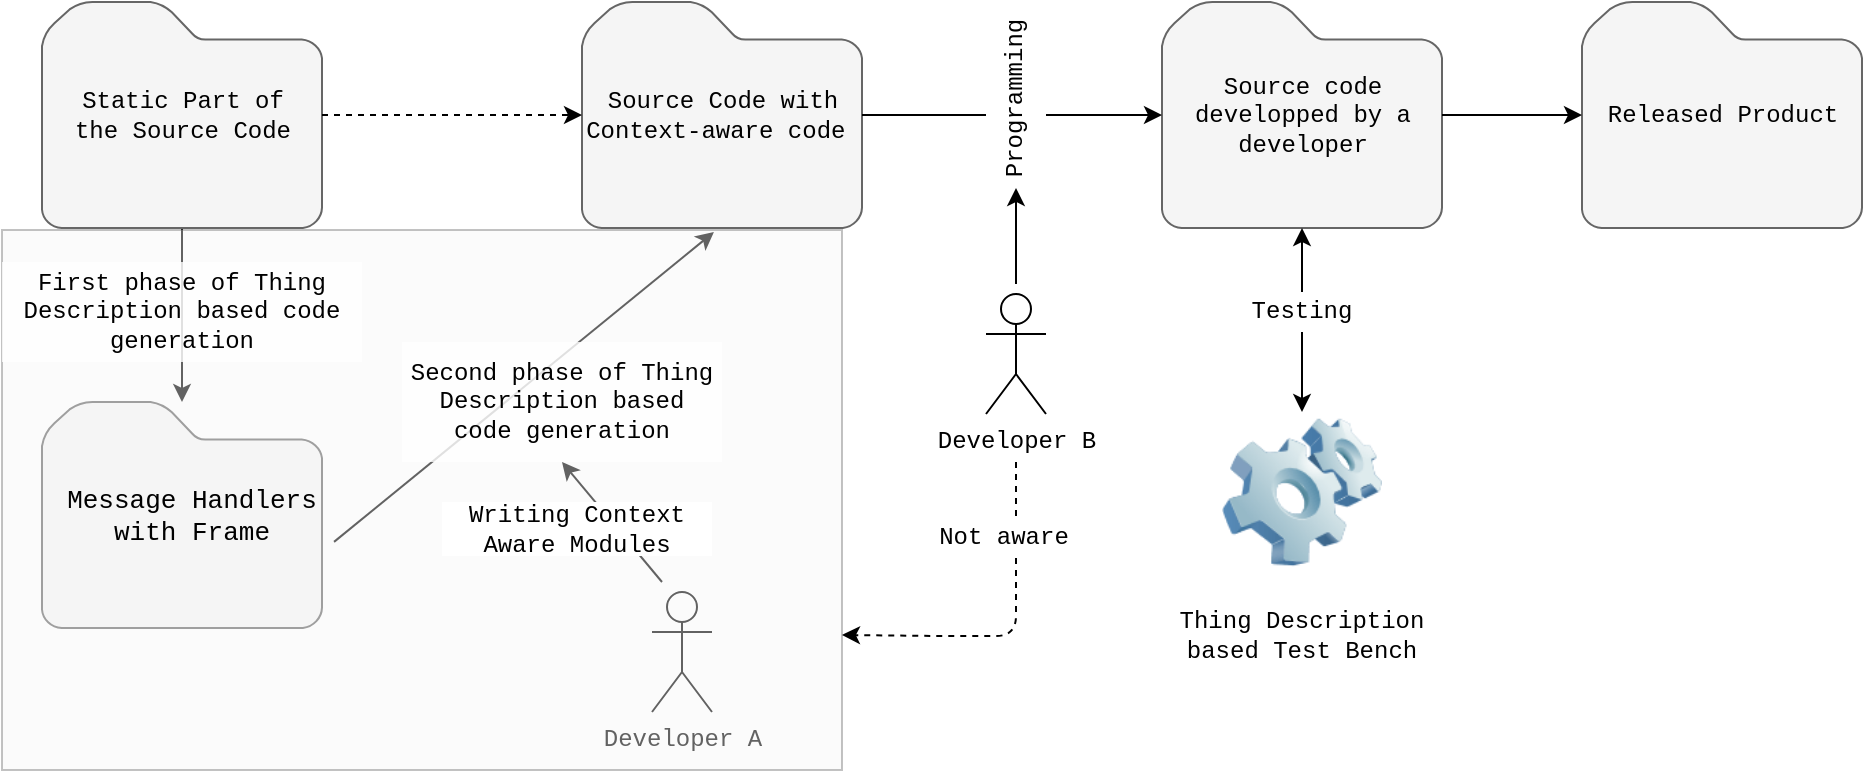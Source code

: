 <mxfile userAgent="Mozilla/5.0 (X11; Linux x86_64) AppleWebKit/537.36 (KHTML, like Gecko) draw.io/7.3.5 Chrome/58.0.303.110 Electron/1.7.5 Safari/537.36" version="7.3.5" editor="www.draw.io" type="device"><diagram id="fdf84e44-7f5e-7fe8-c187-091b3910b008" name="Page-1"><mxGraphModel dx="1106" dy="868" grid="1" gridSize="10" guides="1" tooltips="1" connect="1" arrows="1" fold="1" page="1" pageScale="1" pageWidth="827" pageHeight="1169" background="#ffffff" math="0" shadow="0"><root><mxCell id="0"/><mxCell id="1" parent="0"/><mxCell id="5" value="" style="shadow=0;dashed=0;html=1;strokeColor=#666666;shape=mxgraph.mscae.enterprise.folder;fillColor=#f5f5f5;fontFamily=Courier New;fontSize=12;fontColor=#000000;align=center;" parent="1" vertex="1"><mxGeometry x="90" y="300" width="140" height="113" as="geometry"/></mxCell><mxCell id="31" value="" style="endArrow=classic;html=1;strokeColor=#000000;strokeWidth=1;fontFamily=Courier New;fontSize=12;fontColor=#000000;entryX=0.5;entryY=1;" parent="1" target="12" edge="1"><mxGeometry width="50" height="50" relative="1" as="geometry"><mxPoint x="400" y="390" as="sourcePoint"/><mxPoint x="300" y="380" as="targetPoint"/></mxGeometry></mxCell><mxCell id="23" value="Developer A" style="shape=umlActor;verticalLabelPosition=bottom;labelBackgroundColor=#ffffff;verticalAlign=top;html=1;strokeColor=#000000;strokeWidth=1;fillColor=#ffffff;fontFamily=Courier New;fontSize=12;fontColor=#000000;align=center;" parent="1" vertex="1"><mxGeometry x="395" y="395" width="30" height="60" as="geometry"/></mxCell><mxCell id="9" value="" style="endArrow=classic;html=1;strokeColor=#000000;strokeWidth=1;fontFamily=Courier New;fontSize=12;fontColor=#000000;exitX=1.043;exitY=0.619;exitPerimeter=0;entryX=0.471;entryY=1.018;entryPerimeter=0;" parent="1" source="5" target="8" edge="1"><mxGeometry width="50" height="50" relative="1" as="geometry"><mxPoint x="270" y="370" as="sourcePoint"/><mxPoint x="320" y="320" as="targetPoint"/></mxGeometry></mxCell><mxCell id="6" value="" style="endArrow=classic;html=1;strokeColor=#000000;strokeWidth=1;fontFamily=Courier New;fontSize=12;fontColor=#000000;exitX=0.5;exitY=1;exitPerimeter=0;" parent="1" source="3" edge="1"><mxGeometry width="50" height="50" relative="1" as="geometry"><mxPoint x="270" y="300" as="sourcePoint"/><mxPoint x="160" y="300" as="targetPoint"/></mxGeometry></mxCell><mxCell id="34" value="" style="rounded=0;whiteSpace=wrap;html=1;strokeColor=#666666;strokeWidth=1;fillColor=#f5f5f5;fontFamily=Courier New;fontSize=12;fontColor=#000000;align=center;opacity=40;" parent="1" vertex="1"><mxGeometry x="70" y="214" width="420" height="270" as="geometry"/></mxCell><mxCell id="3" value="Static Part of&lt;div&gt;the Source Code&lt;/div&gt;" style="shadow=0;dashed=0;html=1;strokeColor=#666666;shape=mxgraph.mscae.enterprise.folder;fillColor=#f5f5f5;fontFamily=Courier New;fontSize=12;fontColor=#000000;align=center;" parent="1" vertex="1"><mxGeometry x="90" y="100" width="140" height="113" as="geometry"/></mxCell><mxCell id="7" value="First phase of Thing Description based code generation" style="text;html=1;strokeColor=none;fillColor=#ffffff;align=center;verticalAlign=middle;whiteSpace=wrap;fontFamily=Courier New;fontSize=12;fontColor=#000000;opacity=80;" parent="1" vertex="1"><mxGeometry x="70" y="230" width="180" height="50" as="geometry"/></mxCell><mxCell id="8" value="Source Code with&lt;div&gt;Context-aware code&amp;nbsp;&lt;/div&gt;" style="shadow=0;dashed=0;html=1;strokeColor=#666666;shape=mxgraph.mscae.enterprise.folder;fillColor=#f5f5f5;fontFamily=Courier New;fontSize=12;fontColor=#000000;align=center;" parent="1" vertex="1"><mxGeometry x="360" y="100" width="140" height="113" as="geometry"/></mxCell><mxCell id="10" value="Source code&lt;div&gt;developped by a&lt;/div&gt;&lt;div&gt;developer&lt;/div&gt;" style="shadow=0;dashed=0;html=1;strokeColor=#666666;shape=mxgraph.mscae.enterprise.folder;fillColor=#f5f5f5;fontFamily=Courier New;fontSize=12;fontColor=#000000;align=center;" parent="1" vertex="1"><mxGeometry x="650" y="100" width="140" height="113" as="geometry"/></mxCell><mxCell id="11" value="" style="endArrow=classic;html=1;strokeColor=#000000;strokeWidth=1;fontFamily=Courier New;fontSize=12;fontColor=#000000;dashed=1;" parent="1" source="3" target="8" edge="1"><mxGeometry width="50" height="50" relative="1" as="geometry"><mxPoint x="240" y="170" as="sourcePoint"/><mxPoint x="290" y="120" as="targetPoint"/></mxGeometry></mxCell><mxCell id="12" value="Second phase of Thing Description based code generation" style="text;html=1;strokeColor=none;fillColor=#ffffff;align=center;verticalAlign=middle;whiteSpace=wrap;fontFamily=Courier New;fontSize=12;fontColor=#000000;opacity=80;" parent="1" vertex="1"><mxGeometry x="270" y="270" width="160" height="60" as="geometry"/></mxCell><mxCell id="13" value="" style="endArrow=classic;html=1;strokeColor=#000000;strokeWidth=1;fontFamily=Courier New;fontSize=12;fontColor=#000000;" parent="1" source="8" target="10" edge="1"><mxGeometry width="50" height="50" relative="1" as="geometry"><mxPoint x="520" y="210" as="sourcePoint"/><mxPoint x="570" y="160" as="targetPoint"/></mxGeometry></mxCell><mxCell id="14" value="" style="endArrow=classic;startArrow=classic;html=1;strokeColor=#000000;strokeWidth=1;fontFamily=Courier New;fontSize=12;fontColor=#000000;exitX=0.5;exitY=0;" parent="1" source="15" target="10" edge="1"><mxGeometry width="50" height="50" relative="1" as="geometry"><mxPoint x="670" y="295" as="sourcePoint"/><mxPoint x="720" y="245" as="targetPoint"/></mxGeometry></mxCell><mxCell id="15" value="" style="image;html=1;labelBackgroundColor=#ffffff;image=img/lib/clip_art/computers/Software_128x128.png;strokeColor=#000000;strokeWidth=1;fillColor=#ffffff;fontFamily=Courier New;fontSize=12;fontColor=#000000;align=center;" parent="1" vertex="1"><mxGeometry x="680" y="305" width="80" height="80" as="geometry"/></mxCell><mxCell id="16" value="Thing Description based Test Bench" style="text;html=1;strokeColor=none;fillColor=none;align=center;verticalAlign=middle;whiteSpace=wrap;fontFamily=Courier New;fontSize=12;fontColor=#000000;" parent="1" vertex="1"><mxGeometry x="655" y="387" width="130" height="60" as="geometry"/></mxCell><mxCell id="17" value="Testing" style="text;html=1;strokeColor=none;fillColor=#ffffff;align=center;verticalAlign=middle;whiteSpace=wrap;fontFamily=Courier New;fontSize=12;fontColor=#000000;" parent="1" vertex="1"><mxGeometry x="700" y="245" width="40" height="20" as="geometry"/></mxCell><mxCell id="20" value="Released Product" style="shadow=0;dashed=0;html=1;strokeColor=#666666;shape=mxgraph.mscae.enterprise.folder;fillColor=#f5f5f5;fontFamily=Courier New;fontSize=12;fontColor=#000000;align=center;" parent="1" vertex="1"><mxGeometry x="860" y="100" width="140" height="113" as="geometry"/></mxCell><mxCell id="21" value="" style="endArrow=classic;html=1;strokeColor=#000000;strokeWidth=1;fontFamily=Courier New;fontSize=12;fontColor=#000000;" parent="1" source="10" target="20" edge="1"><mxGeometry width="50" height="50" relative="1" as="geometry"><mxPoint x="790" y="270" as="sourcePoint"/><mxPoint x="840" y="220" as="targetPoint"/></mxGeometry></mxCell><mxCell id="28" value="Programming" style="text;html=1;strokeColor=none;fillColor=#ffffff;align=center;verticalAlign=middle;whiteSpace=wrap;fontFamily=Courier New;fontSize=12;fontColor=#000000;rotation=-90;" parent="1" vertex="1"><mxGeometry x="532" y="133" width="90" height="30" as="geometry"/></mxCell><mxCell id="30" value="Developer B" style="shape=umlActor;verticalLabelPosition=bottom;labelBackgroundColor=#ffffff;verticalAlign=top;html=1;strokeColor=#000000;strokeWidth=1;fillColor=#ffffff;fontFamily=Courier New;fontSize=12;fontColor=#000000;align=center;" parent="1" vertex="1"><mxGeometry x="562" y="246" width="30" height="60" as="geometry"/></mxCell><mxCell id="32" value="Writing Context Aware Modules" style="text;html=1;strokeColor=none;fillColor=#ffffff;align=center;verticalAlign=middle;whiteSpace=wrap;fontFamily=Courier New;fontSize=12;fontColor=#000000;" parent="1" vertex="1"><mxGeometry x="290" y="350" width="135" height="27" as="geometry"/></mxCell><mxCell id="33" value="" style="endArrow=classic;html=1;strokeColor=#000000;strokeWidth=1;fontFamily=Courier New;fontSize=12;fontColor=#000000;entryX=0;entryY=0.5;" parent="1" target="28" edge="1"><mxGeometry width="50" height="50" relative="1" as="geometry"><mxPoint x="577" y="241" as="sourcePoint"/><mxPoint x="546" y="231" as="targetPoint"/></mxGeometry></mxCell><mxCell id="35" value="" style="edgeStyle=segmentEdgeStyle;endArrow=classic;html=1;strokeColor=#000000;strokeWidth=1;fontFamily=Courier New;fontSize=12;fontColor=#000000;dashed=1;entryX=1;entryY=0.75;" parent="1" target="34" edge="1"><mxGeometry width="50" height="50" relative="1" as="geometry"><mxPoint x="577" y="330" as="sourcePoint"/><mxPoint x="510" y="423" as="targetPoint"/><Array as="points"><mxPoint x="577" y="417"/><mxPoint x="537" y="417"/></Array></mxGeometry></mxCell><mxCell id="36" value="Not aware" style="text;html=1;strokeColor=none;fillColor=#ffffff;align=center;verticalAlign=middle;whiteSpace=wrap;fontFamily=Courier New;fontSize=12;fontColor=#000000;" parent="1" vertex="1"><mxGeometry x="536" y="358" width="70" height="20" as="geometry"/></mxCell><mxCell id="37" value="&lt;span&gt;Message Handlers&lt;/span&gt;&lt;div&gt;with Frame&lt;/div&gt;" style="text;html=1;strokeColor=none;fillColor=none;align=center;verticalAlign=middle;whiteSpace=wrap;fontFamily=Courier New;fontSize=13;fontColor=#000000;" vertex="1" parent="1"><mxGeometry x="100" y="327" width="130" height="60" as="geometry"/></mxCell></root></mxGraphModel></diagram></mxfile>